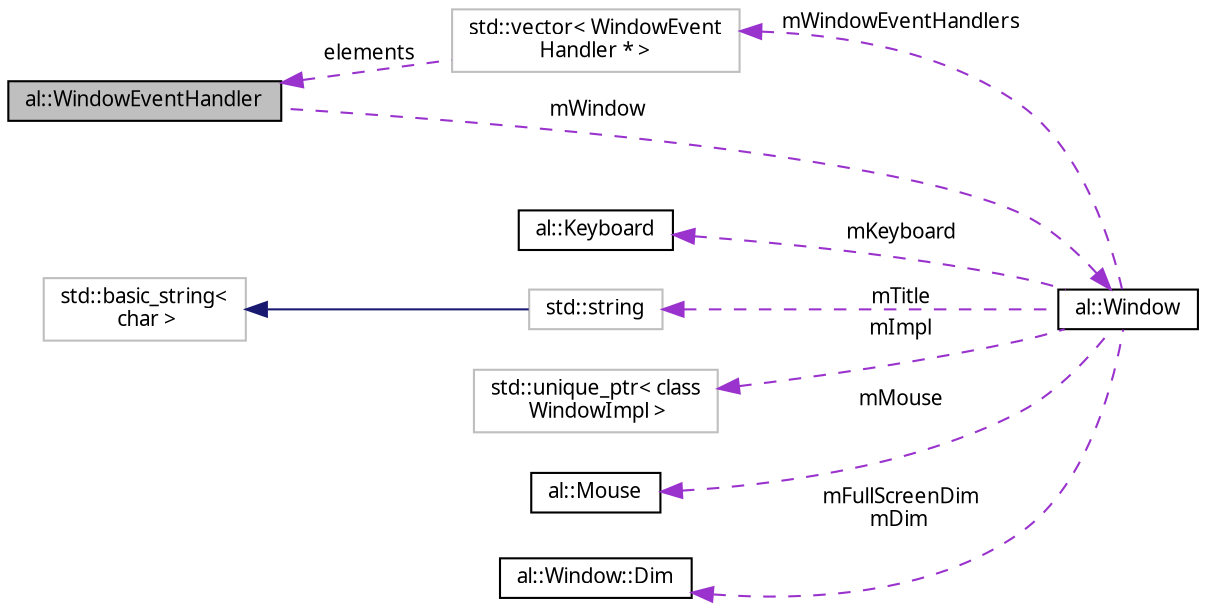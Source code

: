 digraph "al::WindowEventHandler"
{
 // LATEX_PDF_SIZE
  bgcolor="transparent";
  edge [fontname="FreeSans.ttf",fontsize="10",labelfontname="FreeSans.ttf",labelfontsize="10"];
  node [fontname="FreeSans.ttf",fontsize="10",shape=record];
  rankdir="LR";
  Node1 [label="al::WindowEventHandler",height=0.2,width=0.4,color="black", fillcolor="grey75", style="filled", fontcolor="black",tooltip="Controller for handling input and window events."];
  Node2 -> Node1 [dir="back",color="darkorchid3",fontsize="10",style="dashed",label=" mWindow" ,fontname="FreeSans.ttf"];
  Node2 [label="al::Window",height=0.2,width=0.4,color="black",URL="$classal_1_1_window.html",tooltip="Window with OpenGL context."];
  Node3 -> Node2 [dir="back",color="darkorchid3",fontsize="10",style="dashed",label=" mKeyboard" ,fontname="FreeSans.ttf"];
  Node3 [label="al::Keyboard",height=0.2,width=0.4,color="black",URL="$classal_1_1_keyboard.html",tooltip=" "];
  Node4 -> Node2 [dir="back",color="darkorchid3",fontsize="10",style="dashed",label=" mTitle" ,fontname="FreeSans.ttf"];
  Node4 [label="std::string",height=0.2,width=0.4,color="grey75",tooltip="STL class."];
  Node5 -> Node4 [dir="back",color="midnightblue",fontsize="10",style="solid",fontname="FreeSans.ttf"];
  Node5 [label="std::basic_string\<\l char \>",height=0.2,width=0.4,color="grey75",tooltip="STL class."];
  Node6 -> Node2 [dir="back",color="darkorchid3",fontsize="10",style="dashed",label=" mWindowEventHandlers" ,fontname="FreeSans.ttf"];
  Node6 [label="std::vector\< WindowEvent\lHandler * \>",height=0.2,width=0.4,color="grey75",tooltip=" "];
  Node1 -> Node6 [dir="back",color="darkorchid3",fontsize="10",style="dashed",label=" elements" ,fontname="FreeSans.ttf"];
  Node7 -> Node2 [dir="back",color="darkorchid3",fontsize="10",style="dashed",label=" mImpl" ,fontname="FreeSans.ttf"];
  Node7 [label="std::unique_ptr\< class\l WindowImpl \>",height=0.2,width=0.4,color="grey75",tooltip=" "];
  Node8 -> Node2 [dir="back",color="darkorchid3",fontsize="10",style="dashed",label=" mMouse" ,fontname="FreeSans.ttf"];
  Node8 [label="al::Mouse",height=0.2,width=0.4,color="black",URL="$classal_1_1_mouse.html",tooltip=" "];
  Node9 -> Node2 [dir="back",color="darkorchid3",fontsize="10",style="dashed",label=" mFullScreenDim\nmDim" ,fontname="FreeSans.ttf"];
  Node9 [label="al::Window::Dim",height=0.2,width=0.4,color="black",URL="$structal_1_1_window_1_1_dim.html",tooltip="Window pixel dimensions."];
}
